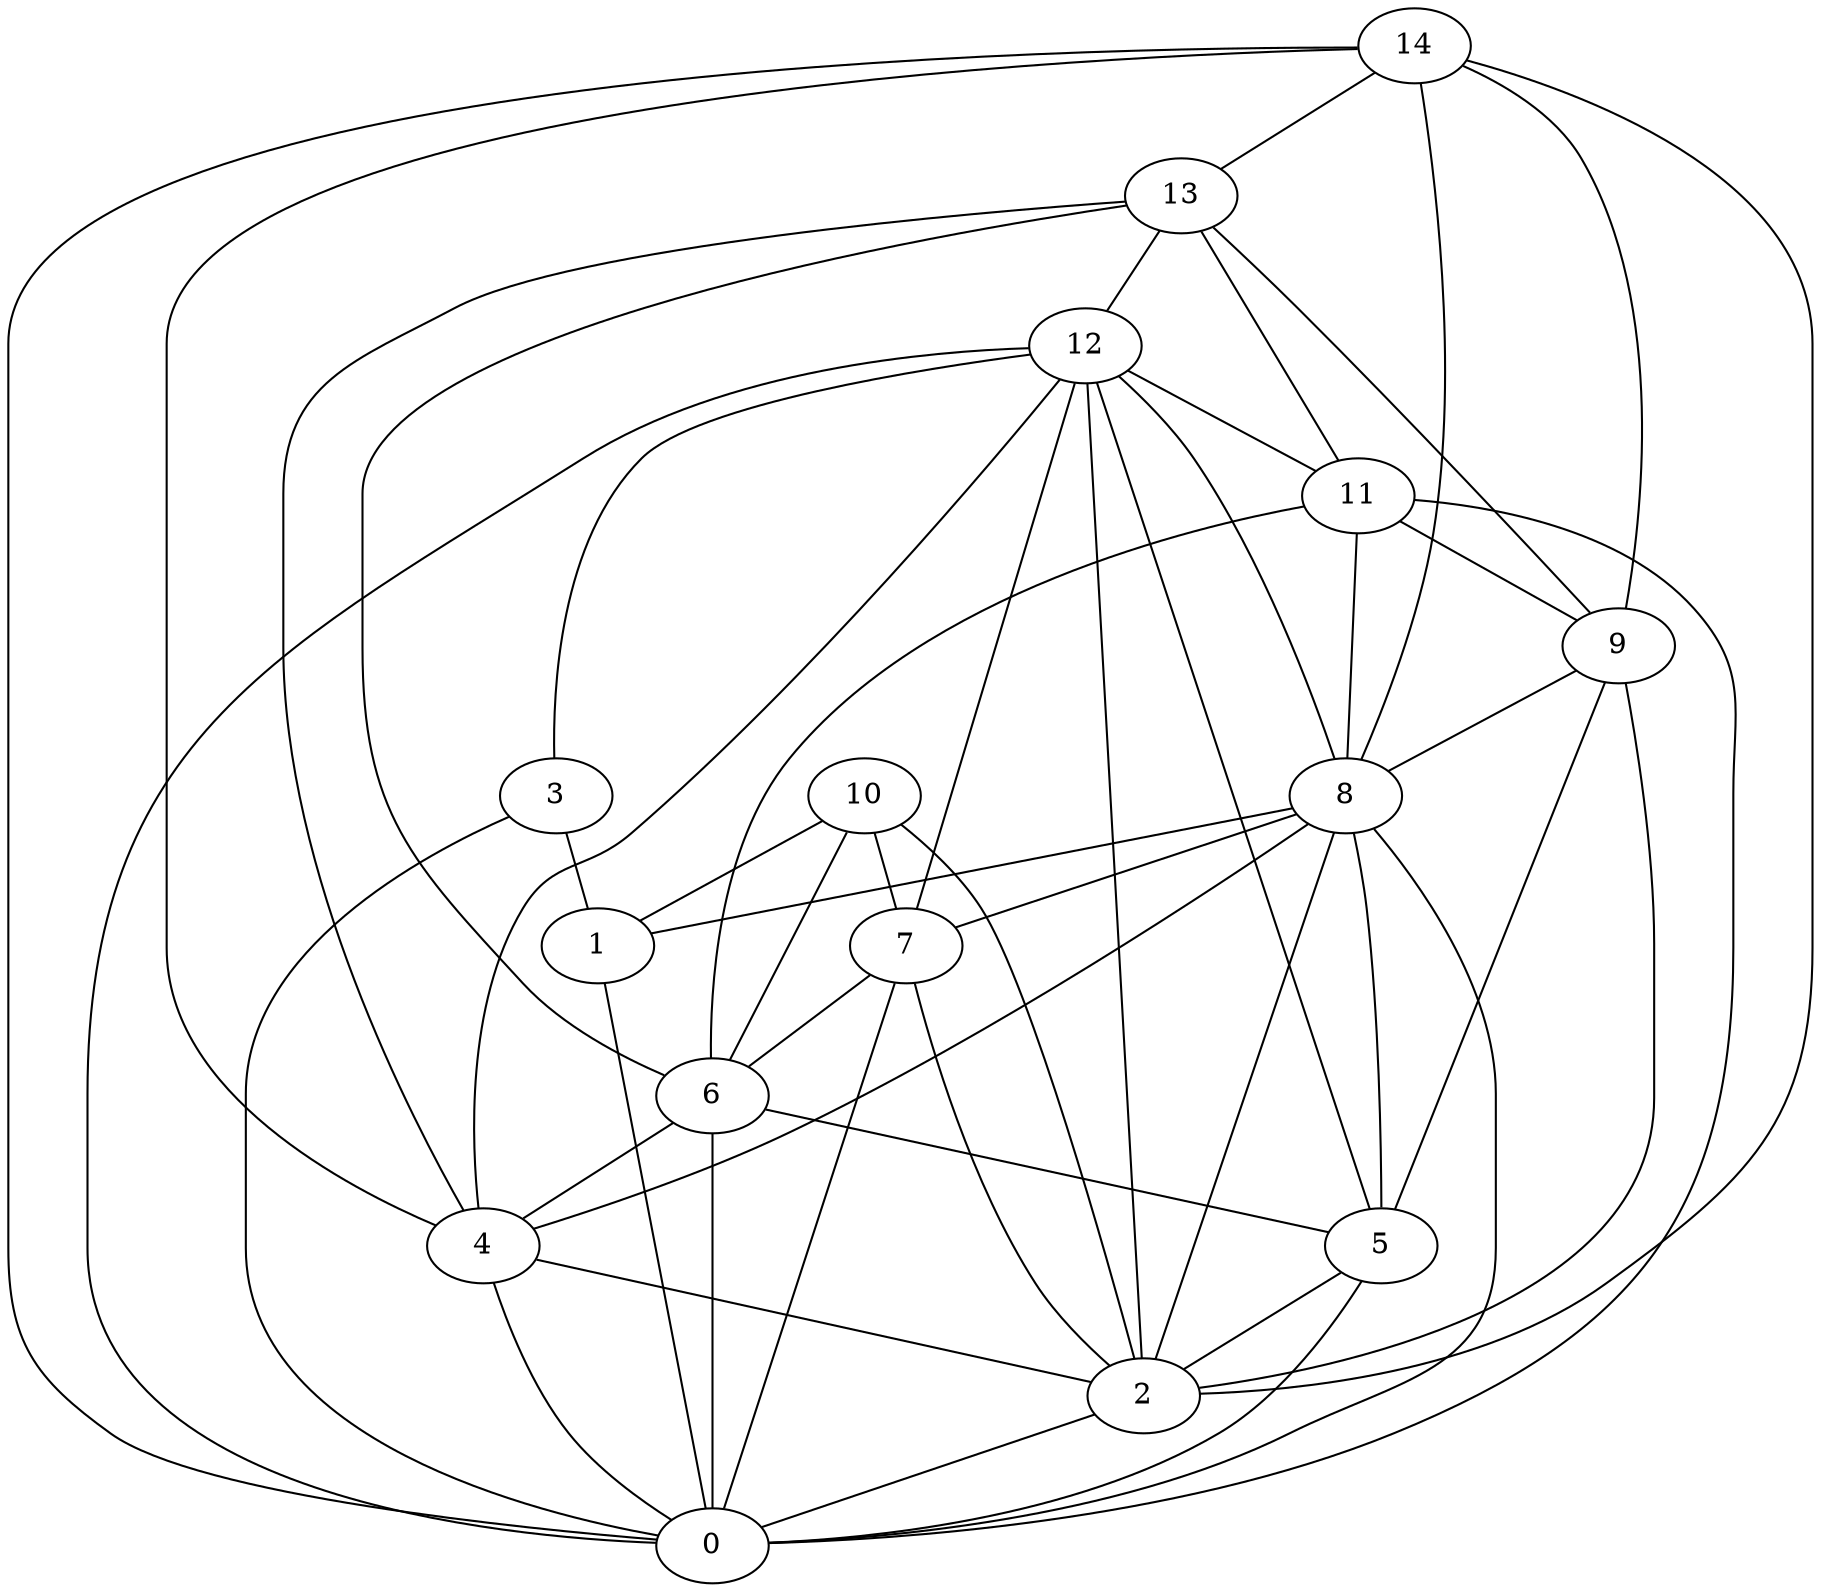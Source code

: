 digraph "sensornet-topology" {
label = "";
rankdir="BT";"0"->"1" [arrowhead = "both"] 
"0"->"2" [arrowhead = "both"] 
"0"->"3" [arrowhead = "both"] 
"0"->"4" [arrowhead = "both"] 
"0"->"5" [arrowhead = "both"] 
"0"->"6" [arrowhead = "both"] 
"0"->"7" [arrowhead = "both"] 
"0"->"8" [arrowhead = "both"] 
"0"->"11" [arrowhead = "both"] 
"0"->"12" [arrowhead = "both"] 
"0"->"14" [arrowhead = "both"] 
"1"->"3" [arrowhead = "both"] 
"1"->"8" [arrowhead = "both"] 
"1"->"10" [arrowhead = "both"] 
"2"->"4" [arrowhead = "both"] 
"2"->"5" [arrowhead = "both"] 
"2"->"7" [arrowhead = "both"] 
"2"->"8" [arrowhead = "both"] 
"2"->"9" [arrowhead = "both"] 
"2"->"10" [arrowhead = "both"] 
"2"->"12" [arrowhead = "both"] 
"2"->"14" [arrowhead = "both"] 
"3"->"12" [arrowhead = "both"] 
"4"->"6" [arrowhead = "both"] 
"4"->"8" [arrowhead = "both"] 
"4"->"12" [arrowhead = "both"] 
"4"->"13" [arrowhead = "both"] 
"4"->"14" [arrowhead = "both"] 
"5"->"6" [arrowhead = "both"] 
"5"->"8" [arrowhead = "both"] 
"5"->"9" [arrowhead = "both"] 
"5"->"12" [arrowhead = "both"] 
"6"->"7" [arrowhead = "both"] 
"6"->"10" [arrowhead = "both"] 
"6"->"11" [arrowhead = "both"] 
"6"->"13" [arrowhead = "both"] 
"7"->"8" [arrowhead = "both"] 
"7"->"10" [arrowhead = "both"] 
"7"->"12" [arrowhead = "both"] 
"8"->"9" [arrowhead = "both"] 
"8"->"11" [arrowhead = "both"] 
"8"->"12" [arrowhead = "both"] 
"8"->"14" [arrowhead = "both"] 
"9"->"11" [arrowhead = "both"] 
"9"->"13" [arrowhead = "both"] 
"9"->"14" [arrowhead = "both"] 
"11"->"12" [arrowhead = "both"] 
"11"->"13" [arrowhead = "both"] 
"12"->"13" [arrowhead = "both"] 
"13"->"14" [arrowhead = "both"] 
}